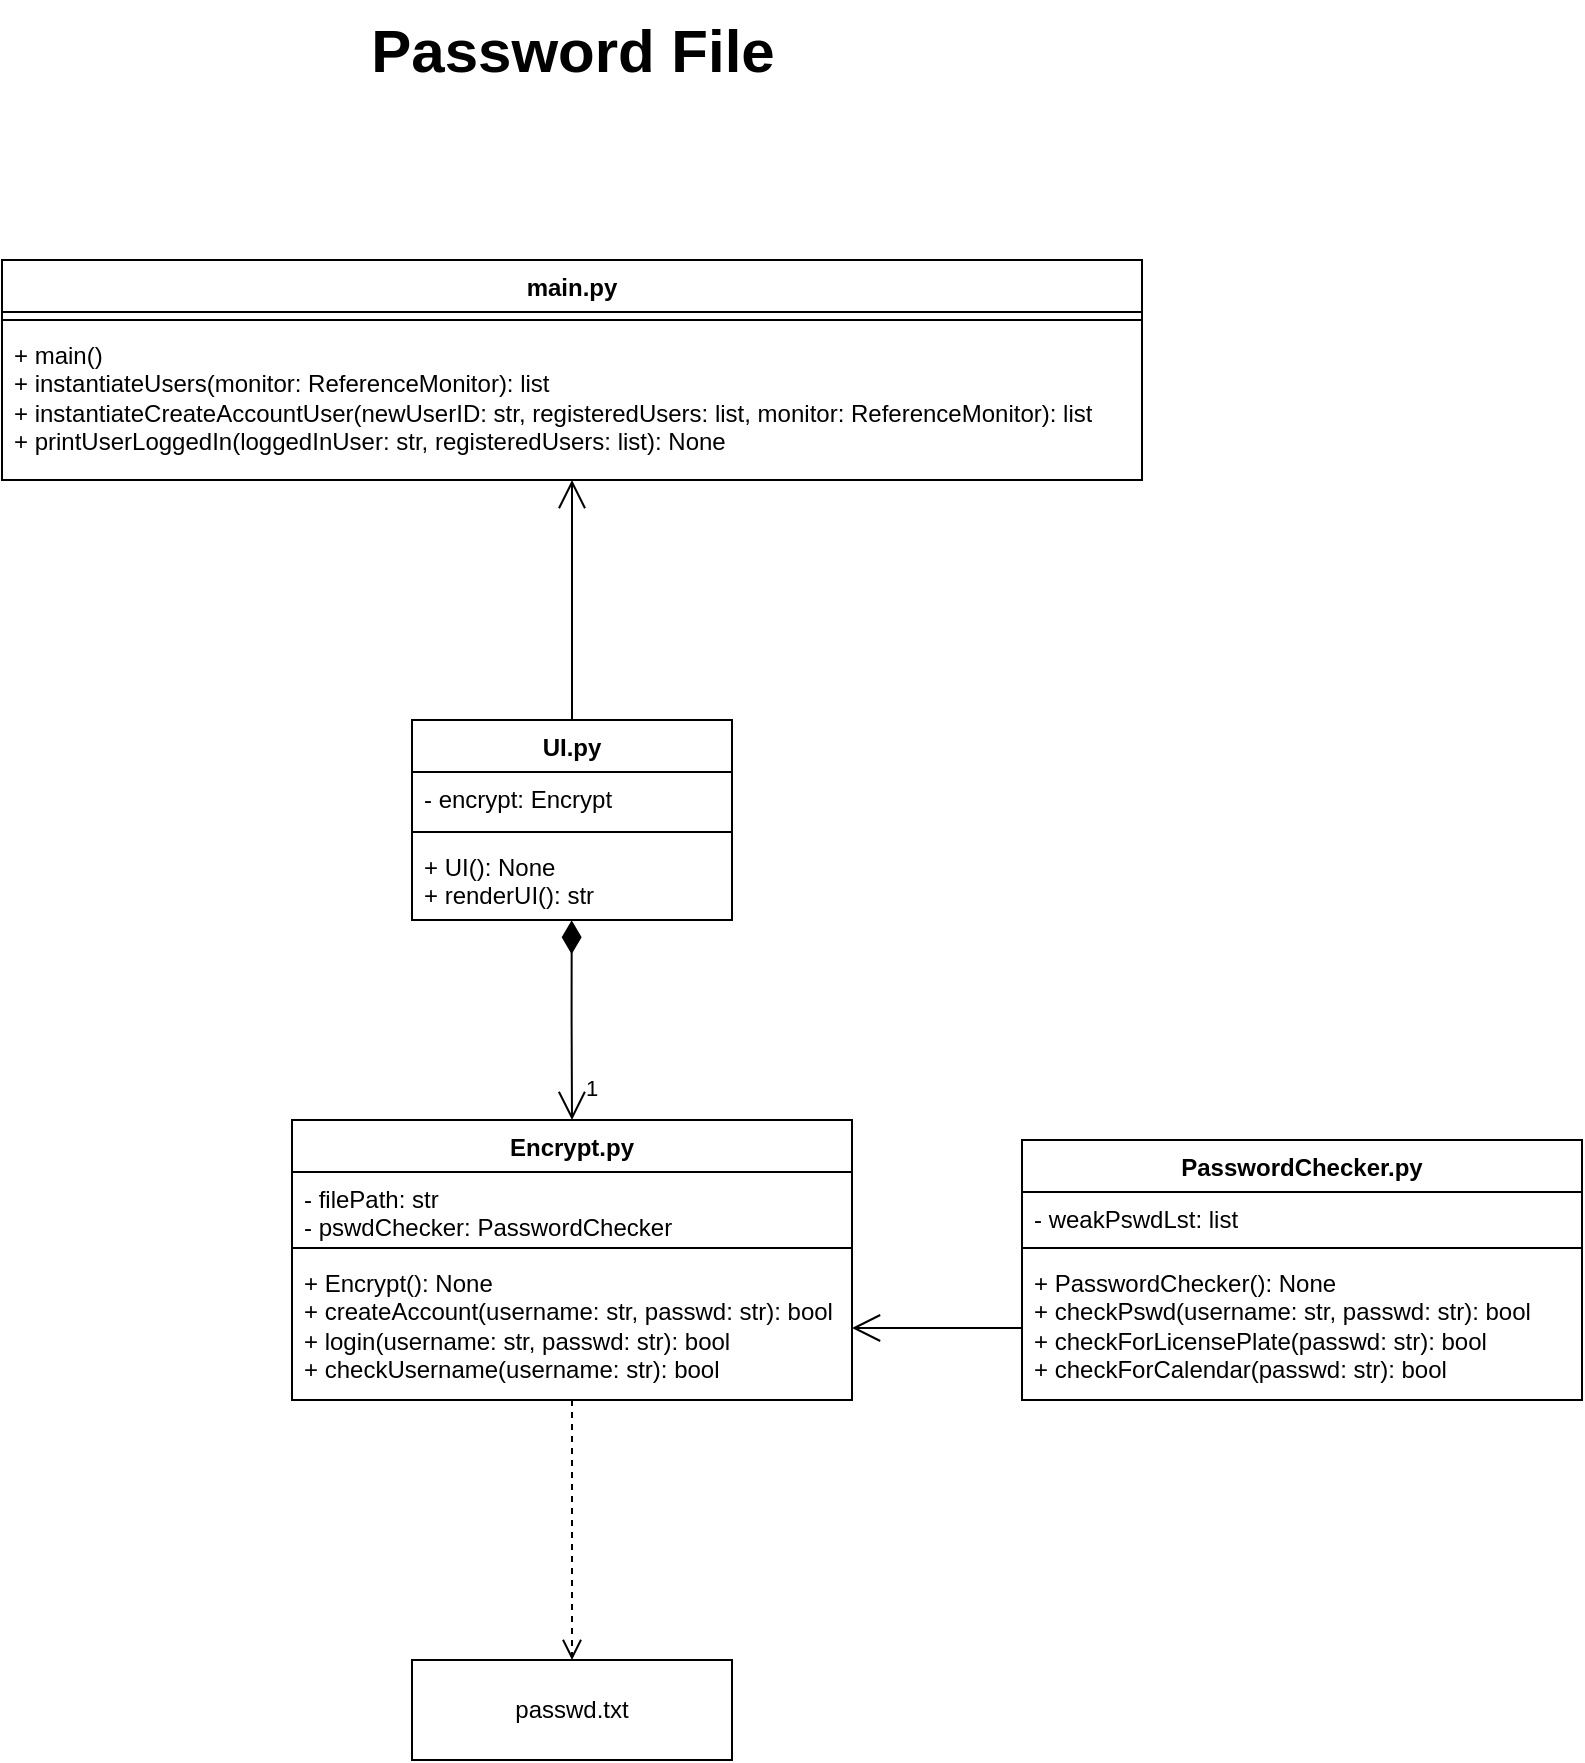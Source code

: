 <mxfile version="22.1.3" type="device">
  <diagram name="Page-1" id="CamPUbGVAPng5N8DUrZJ">
    <mxGraphModel dx="1434" dy="758" grid="1" gridSize="10" guides="1" tooltips="1" connect="1" arrows="1" fold="1" page="1" pageScale="1" pageWidth="850" pageHeight="1100" math="0" shadow="0">
      <root>
        <mxCell id="0" />
        <mxCell id="1" parent="0" />
        <mxCell id="iZFFI8zGrVEnUDp0UTtO-1" value="main.py" style="swimlane;fontStyle=1;align=center;verticalAlign=top;childLayout=stackLayout;horizontal=1;startSize=26;horizontalStack=0;resizeParent=1;resizeParentMax=0;resizeLast=0;collapsible=1;marginBottom=0;whiteSpace=wrap;html=1;" parent="1" vertex="1">
          <mxGeometry x="30" y="200" width="570" height="110" as="geometry" />
        </mxCell>
        <mxCell id="iZFFI8zGrVEnUDp0UTtO-2" value="" style="line;strokeWidth=1;fillColor=none;align=left;verticalAlign=middle;spacingTop=-1;spacingLeft=3;spacingRight=3;rotatable=0;labelPosition=right;points=[];portConstraint=eastwest;strokeColor=inherit;" parent="iZFFI8zGrVEnUDp0UTtO-1" vertex="1">
          <mxGeometry y="26" width="570" height="8" as="geometry" />
        </mxCell>
        <mxCell id="iZFFI8zGrVEnUDp0UTtO-3" value="+ main()&lt;br&gt;+ instantiateUsers(monitor: ReferenceMonitor): list&lt;br&gt;+ instantiateCreateAccountUser(newUserID: str, registeredUsers: list, monitor: ReferenceMonitor): list&lt;br&gt;+ printUserLoggedIn(loggedInUser: str, registeredUsers: list): None" style="text;strokeColor=none;fillColor=none;align=left;verticalAlign=top;spacingLeft=4;spacingRight=4;overflow=hidden;rotatable=0;points=[[0,0.5],[1,0.5]];portConstraint=eastwest;whiteSpace=wrap;html=1;" parent="iZFFI8zGrVEnUDp0UTtO-1" vertex="1">
          <mxGeometry y="34" width="570" height="76" as="geometry" />
        </mxCell>
        <mxCell id="iZFFI8zGrVEnUDp0UTtO-5" value="Encrypt.py" style="swimlane;fontStyle=1;align=center;verticalAlign=top;childLayout=stackLayout;horizontal=1;startSize=26;horizontalStack=0;resizeParent=1;resizeParentMax=0;resizeLast=0;collapsible=1;marginBottom=0;whiteSpace=wrap;html=1;" parent="1" vertex="1">
          <mxGeometry x="175" y="630" width="280" height="140" as="geometry" />
        </mxCell>
        <mxCell id="iZFFI8zGrVEnUDp0UTtO-6" value="- filePath: str&lt;br&gt;- pswdChecker: PasswordChecker" style="text;strokeColor=none;fillColor=none;align=left;verticalAlign=top;spacingLeft=4;spacingRight=4;overflow=hidden;rotatable=0;points=[[0,0.5],[1,0.5]];portConstraint=eastwest;whiteSpace=wrap;html=1;" parent="iZFFI8zGrVEnUDp0UTtO-5" vertex="1">
          <mxGeometry y="26" width="280" height="34" as="geometry" />
        </mxCell>
        <mxCell id="iZFFI8zGrVEnUDp0UTtO-7" value="" style="line;strokeWidth=1;fillColor=none;align=left;verticalAlign=middle;spacingTop=-1;spacingLeft=3;spacingRight=3;rotatable=0;labelPosition=right;points=[];portConstraint=eastwest;strokeColor=inherit;" parent="iZFFI8zGrVEnUDp0UTtO-5" vertex="1">
          <mxGeometry y="60" width="280" height="8" as="geometry" />
        </mxCell>
        <mxCell id="iZFFI8zGrVEnUDp0UTtO-8" value="+ Encrypt(): None&lt;br&gt;+ createAccount(username: str, passwd: str): bool&lt;br&gt;+ login(username: str, passwd: str): bool&lt;br&gt;+ checkUsername(username: str): bool" style="text;strokeColor=none;fillColor=none;align=left;verticalAlign=top;spacingLeft=4;spacingRight=4;overflow=hidden;rotatable=0;points=[[0,0.5],[1,0.5]];portConstraint=eastwest;whiteSpace=wrap;html=1;" parent="iZFFI8zGrVEnUDp0UTtO-5" vertex="1">
          <mxGeometry y="68" width="280" height="72" as="geometry" />
        </mxCell>
        <mxCell id="iZFFI8zGrVEnUDp0UTtO-9" value="UI.py" style="swimlane;fontStyle=1;align=center;verticalAlign=top;childLayout=stackLayout;horizontal=1;startSize=26;horizontalStack=0;resizeParent=1;resizeParentMax=0;resizeLast=0;collapsible=1;marginBottom=0;whiteSpace=wrap;html=1;" parent="1" vertex="1">
          <mxGeometry x="235" y="430" width="160" height="100" as="geometry" />
        </mxCell>
        <mxCell id="iZFFI8zGrVEnUDp0UTtO-10" value="- encrypt: Encrypt" style="text;strokeColor=none;fillColor=none;align=left;verticalAlign=top;spacingLeft=4;spacingRight=4;overflow=hidden;rotatable=0;points=[[0,0.5],[1,0.5]];portConstraint=eastwest;whiteSpace=wrap;html=1;" parent="iZFFI8zGrVEnUDp0UTtO-9" vertex="1">
          <mxGeometry y="26" width="160" height="26" as="geometry" />
        </mxCell>
        <mxCell id="iZFFI8zGrVEnUDp0UTtO-11" value="" style="line;strokeWidth=1;fillColor=none;align=left;verticalAlign=middle;spacingTop=-1;spacingLeft=3;spacingRight=3;rotatable=0;labelPosition=right;points=[];portConstraint=eastwest;strokeColor=inherit;" parent="iZFFI8zGrVEnUDp0UTtO-9" vertex="1">
          <mxGeometry y="52" width="160" height="8" as="geometry" />
        </mxCell>
        <mxCell id="iZFFI8zGrVEnUDp0UTtO-12" value="+ UI(): None&lt;br&gt;+ renderUI(): str" style="text;strokeColor=none;fillColor=none;align=left;verticalAlign=top;spacingLeft=4;spacingRight=4;overflow=hidden;rotatable=0;points=[[0,0.5],[1,0.5]];portConstraint=eastwest;whiteSpace=wrap;html=1;" parent="iZFFI8zGrVEnUDp0UTtO-9" vertex="1">
          <mxGeometry y="60" width="160" height="40" as="geometry" />
        </mxCell>
        <mxCell id="iZFFI8zGrVEnUDp0UTtO-13" value="passwd.txt" style="html=1;whiteSpace=wrap;" parent="1" vertex="1">
          <mxGeometry x="235" y="900" width="160" height="50" as="geometry" />
        </mxCell>
        <mxCell id="iZFFI8zGrVEnUDp0UTtO-14" value="" style="html=1;verticalAlign=bottom;endArrow=open;dashed=1;endSize=8;curved=0;rounded=0;entryX=0.5;entryY=0;entryDx=0;entryDy=0;exitX=0.5;exitY=1;exitDx=0;exitDy=0;exitPerimeter=0;" parent="1" source="iZFFI8zGrVEnUDp0UTtO-8" target="iZFFI8zGrVEnUDp0UTtO-13" edge="1">
          <mxGeometry relative="1" as="geometry">
            <mxPoint x="130" y="780" as="sourcePoint" />
            <mxPoint x="131" y="855" as="targetPoint" />
          </mxGeometry>
        </mxCell>
        <mxCell id="iZFFI8zGrVEnUDp0UTtO-16" value="1" style="endArrow=open;html=1;endSize=12;startArrow=diamondThin;startSize=14;startFill=1;edgeStyle=orthogonalEdgeStyle;align=left;verticalAlign=bottom;rounded=0;entryX=0.5;entryY=0;entryDx=0;entryDy=0;exitX=0.499;exitY=1.003;exitDx=0;exitDy=0;exitPerimeter=0;" parent="1" source="iZFFI8zGrVEnUDp0UTtO-12" target="iZFFI8zGrVEnUDp0UTtO-5" edge="1">
          <mxGeometry x="0.857" y="5" relative="1" as="geometry">
            <mxPoint x="75" y="480" as="sourcePoint" />
            <mxPoint x="235" y="480" as="targetPoint" />
            <mxPoint as="offset" />
          </mxGeometry>
        </mxCell>
        <mxCell id="iZFFI8zGrVEnUDp0UTtO-17" value="" style="endArrow=open;endFill=1;endSize=12;html=1;rounded=0;exitX=0.5;exitY=0;exitDx=0;exitDy=0;" parent="1" source="iZFFI8zGrVEnUDp0UTtO-9" target="iZFFI8zGrVEnUDp0UTtO-3" edge="1">
          <mxGeometry width="160" relative="1" as="geometry">
            <mxPoint x="120" y="300" as="sourcePoint" />
            <mxPoint x="315" y="310" as="targetPoint" />
          </mxGeometry>
        </mxCell>
        <mxCell id="iZFFI8zGrVEnUDp0UTtO-18" value="Password File" style="text;html=1;align=center;verticalAlign=middle;resizable=0;points=[];autosize=1;strokeColor=none;fillColor=none;fontSize=30;fontStyle=1" parent="1" vertex="1">
          <mxGeometry x="200" y="70" width="230" height="50" as="geometry" />
        </mxCell>
        <mxCell id="_8fNjV3_MxJgqvOW71w8-1" value="PasswordChecker.py" style="swimlane;fontStyle=1;align=center;verticalAlign=top;childLayout=stackLayout;horizontal=1;startSize=26;horizontalStack=0;resizeParent=1;resizeParentMax=0;resizeLast=0;collapsible=1;marginBottom=0;whiteSpace=wrap;html=1;" vertex="1" parent="1">
          <mxGeometry x="540" y="640" width="280" height="130" as="geometry" />
        </mxCell>
        <mxCell id="_8fNjV3_MxJgqvOW71w8-2" value="- weakPswdLst: list" style="text;strokeColor=none;fillColor=none;align=left;verticalAlign=top;spacingLeft=4;spacingRight=4;overflow=hidden;rotatable=0;points=[[0,0.5],[1,0.5]];portConstraint=eastwest;whiteSpace=wrap;html=1;" vertex="1" parent="_8fNjV3_MxJgqvOW71w8-1">
          <mxGeometry y="26" width="280" height="24" as="geometry" />
        </mxCell>
        <mxCell id="_8fNjV3_MxJgqvOW71w8-3" value="" style="line;strokeWidth=1;fillColor=none;align=left;verticalAlign=middle;spacingTop=-1;spacingLeft=3;spacingRight=3;rotatable=0;labelPosition=right;points=[];portConstraint=eastwest;strokeColor=inherit;" vertex="1" parent="_8fNjV3_MxJgqvOW71w8-1">
          <mxGeometry y="50" width="280" height="8" as="geometry" />
        </mxCell>
        <mxCell id="_8fNjV3_MxJgqvOW71w8-4" value="+ PasswordChecker(): None&lt;br&gt;+ checkPswd(username: str, passwd: str): bool&lt;br&gt;+ checkForLicensePlate(passwd: str): bool&lt;br&gt;+ checkForCalendar(passwd: str): bool" style="text;strokeColor=none;fillColor=none;align=left;verticalAlign=top;spacingLeft=4;spacingRight=4;overflow=hidden;rotatable=0;points=[[0,0.5],[1,0.5]];portConstraint=eastwest;whiteSpace=wrap;html=1;" vertex="1" parent="_8fNjV3_MxJgqvOW71w8-1">
          <mxGeometry y="58" width="280" height="72" as="geometry" />
        </mxCell>
        <mxCell id="_8fNjV3_MxJgqvOW71w8-5" value="" style="endArrow=open;endFill=1;endSize=12;html=1;rounded=0;exitX=0;exitY=0.5;exitDx=0;exitDy=0;entryX=1;entryY=0.5;entryDx=0;entryDy=0;" edge="1" parent="1" source="_8fNjV3_MxJgqvOW71w8-4" target="iZFFI8zGrVEnUDp0UTtO-8">
          <mxGeometry width="160" relative="1" as="geometry">
            <mxPoint x="325" y="440" as="sourcePoint" />
            <mxPoint x="325" y="320" as="targetPoint" />
          </mxGeometry>
        </mxCell>
      </root>
    </mxGraphModel>
  </diagram>
</mxfile>
